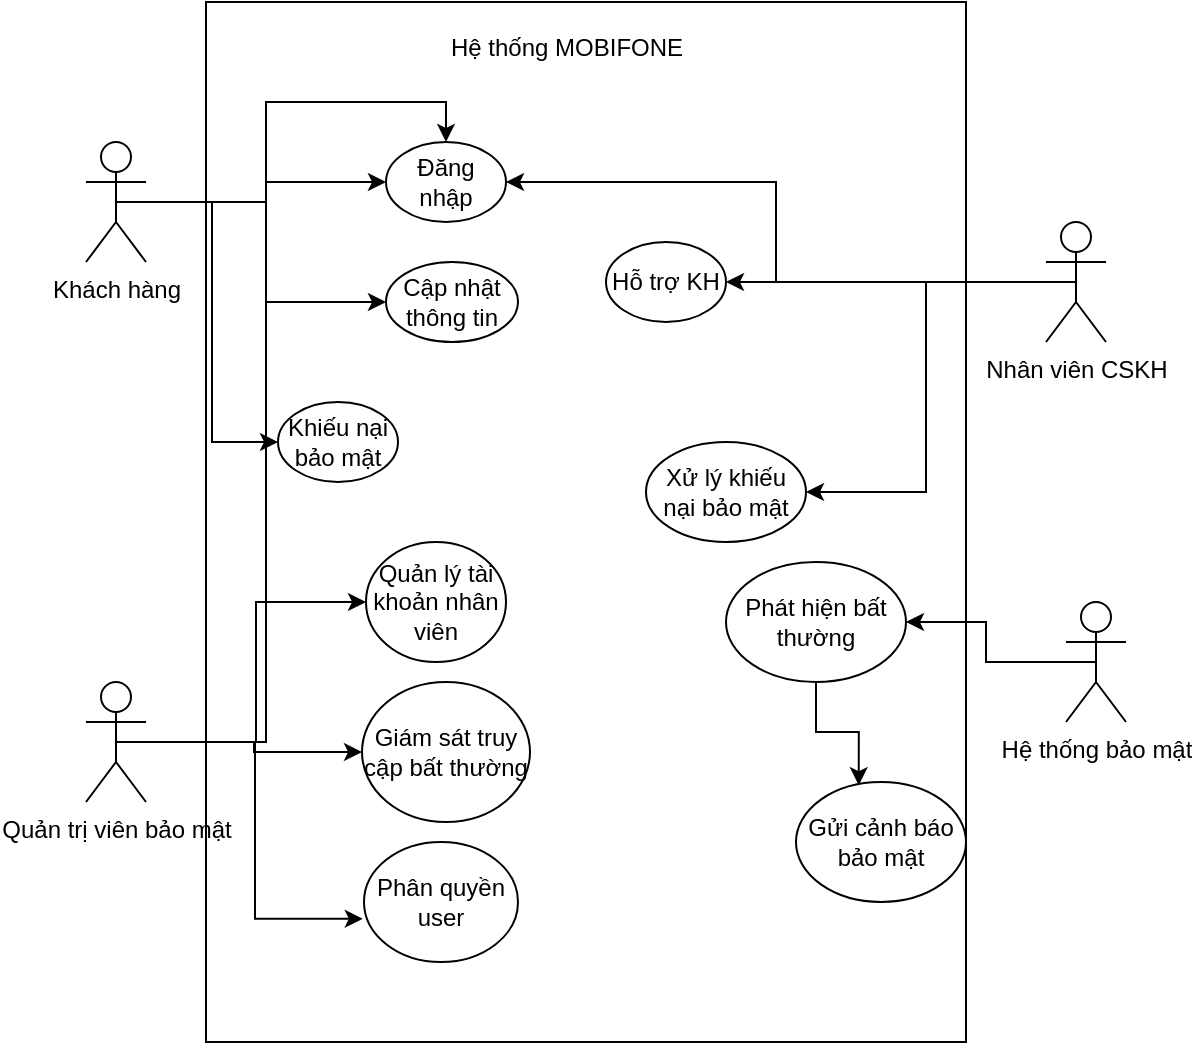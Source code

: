 <mxfile version="24.0.5" type="device">
  <diagram name="Trang-1" id="98roOPz0KKOW9dOr8dAM">
    <mxGraphModel dx="1042" dy="531" grid="1" gridSize="10" guides="1" tooltips="1" connect="1" arrows="1" fold="1" page="1" pageScale="1" pageWidth="827" pageHeight="1169" math="0" shadow="0">
      <root>
        <mxCell id="0" />
        <mxCell id="1" parent="0" />
        <mxCell id="1xCy9NY6pSguz3sDXKkR-146" value="" style="rounded=0;whiteSpace=wrap;html=1;" vertex="1" parent="1">
          <mxGeometry x="260" y="40" width="380" height="520" as="geometry" />
        </mxCell>
        <mxCell id="1xCy9NY6pSguz3sDXKkR-147" style="edgeStyle=orthogonalEdgeStyle;rounded=0;orthogonalLoop=1;jettySize=auto;html=1;exitX=0.5;exitY=0.5;exitDx=0;exitDy=0;exitPerimeter=0;entryX=0.5;entryY=0;entryDx=0;entryDy=0;" edge="1" parent="1" source="1xCy9NY6pSguz3sDXKkR-150" target="1xCy9NY6pSguz3sDXKkR-151">
          <mxGeometry relative="1" as="geometry" />
        </mxCell>
        <mxCell id="1xCy9NY6pSguz3sDXKkR-148" style="edgeStyle=orthogonalEdgeStyle;rounded=0;orthogonalLoop=1;jettySize=auto;html=1;exitX=0.5;exitY=0.5;exitDx=0;exitDy=0;exitPerimeter=0;" edge="1" parent="1" source="1xCy9NY6pSguz3sDXKkR-150" target="1xCy9NY6pSguz3sDXKkR-152">
          <mxGeometry relative="1" as="geometry" />
        </mxCell>
        <mxCell id="1xCy9NY6pSguz3sDXKkR-149" style="edgeStyle=orthogonalEdgeStyle;rounded=0;orthogonalLoop=1;jettySize=auto;html=1;exitX=0.5;exitY=0.5;exitDx=0;exitDy=0;exitPerimeter=0;entryX=0;entryY=0.5;entryDx=0;entryDy=0;" edge="1" parent="1" source="1xCy9NY6pSguz3sDXKkR-150" target="1xCy9NY6pSguz3sDXKkR-153">
          <mxGeometry relative="1" as="geometry" />
        </mxCell>
        <object label="Khách hàng" id="1xCy9NY6pSguz3sDXKkR-150">
          <mxCell style="shape=umlActor;verticalLabelPosition=bottom;verticalAlign=top;html=1;outlineConnect=0;" vertex="1" parent="1">
            <mxGeometry x="200" y="110" width="30" height="60" as="geometry" />
          </mxCell>
        </object>
        <mxCell id="1xCy9NY6pSguz3sDXKkR-151" value="Đăng nhập" style="ellipse;whiteSpace=wrap;html=1;" vertex="1" parent="1">
          <mxGeometry x="350" y="110" width="60" height="40" as="geometry" />
        </mxCell>
        <mxCell id="1xCy9NY6pSguz3sDXKkR-152" value="Cập nhật thông tin" style="ellipse;whiteSpace=wrap;html=1;" vertex="1" parent="1">
          <mxGeometry x="350" y="170" width="66" height="40" as="geometry" />
        </mxCell>
        <mxCell id="1xCy9NY6pSguz3sDXKkR-153" value="Khiếu nại bảo mật" style="ellipse;whiteSpace=wrap;html=1;" vertex="1" parent="1">
          <mxGeometry x="296" y="240" width="60" height="40" as="geometry" />
        </mxCell>
        <mxCell id="1xCy9NY6pSguz3sDXKkR-154" value="Quản lý tài khoản nhân viên" style="ellipse;whiteSpace=wrap;html=1;" vertex="1" parent="1">
          <mxGeometry x="340" y="310" width="70" height="60" as="geometry" />
        </mxCell>
        <mxCell id="1xCy9NY6pSguz3sDXKkR-155" value="Giám sát truy cập bất thường" style="ellipse;whiteSpace=wrap;html=1;" vertex="1" parent="1">
          <mxGeometry x="338" y="380" width="84" height="70" as="geometry" />
        </mxCell>
        <mxCell id="1xCy9NY6pSguz3sDXKkR-156" value="Hỗ trợ KH" style="ellipse;whiteSpace=wrap;html=1;" vertex="1" parent="1">
          <mxGeometry x="460" y="160" width="60" height="40" as="geometry" />
        </mxCell>
        <mxCell id="1xCy9NY6pSguz3sDXKkR-157" value="Xử lý khiếu nại bảo mật" style="ellipse;whiteSpace=wrap;html=1;" vertex="1" parent="1">
          <mxGeometry x="480" y="260" width="80" height="50" as="geometry" />
        </mxCell>
        <mxCell id="1xCy9NY6pSguz3sDXKkR-158" value="Phát hiện bất thường" style="ellipse;whiteSpace=wrap;html=1;" vertex="1" parent="1">
          <mxGeometry x="520" y="320" width="90" height="60" as="geometry" />
        </mxCell>
        <mxCell id="1xCy9NY6pSguz3sDXKkR-159" value="Phân quyền user" style="ellipse;whiteSpace=wrap;html=1;" vertex="1" parent="1">
          <mxGeometry x="339" y="460" width="77" height="60" as="geometry" />
        </mxCell>
        <mxCell id="1xCy9NY6pSguz3sDXKkR-160" style="edgeStyle=orthogonalEdgeStyle;rounded=0;orthogonalLoop=1;jettySize=auto;html=1;exitX=0.5;exitY=0.5;exitDx=0;exitDy=0;exitPerimeter=0;entryX=0;entryY=0.5;entryDx=0;entryDy=0;" edge="1" parent="1" source="1xCy9NY6pSguz3sDXKkR-163" target="1xCy9NY6pSguz3sDXKkR-154">
          <mxGeometry relative="1" as="geometry" />
        </mxCell>
        <mxCell id="1xCy9NY6pSguz3sDXKkR-161" style="edgeStyle=orthogonalEdgeStyle;rounded=0;orthogonalLoop=1;jettySize=auto;html=1;exitX=0.5;exitY=0.5;exitDx=0;exitDy=0;exitPerimeter=0;entryX=0;entryY=0.5;entryDx=0;entryDy=0;" edge="1" parent="1" source="1xCy9NY6pSguz3sDXKkR-163" target="1xCy9NY6pSguz3sDXKkR-155">
          <mxGeometry relative="1" as="geometry" />
        </mxCell>
        <mxCell id="1xCy9NY6pSguz3sDXKkR-162" style="edgeStyle=orthogonalEdgeStyle;rounded=0;orthogonalLoop=1;jettySize=auto;html=1;exitX=0.5;exitY=0.5;exitDx=0;exitDy=0;exitPerimeter=0;entryX=0;entryY=0.5;entryDx=0;entryDy=0;" edge="1" parent="1" source="1xCy9NY6pSguz3sDXKkR-163" target="1xCy9NY6pSguz3sDXKkR-151">
          <mxGeometry relative="1" as="geometry" />
        </mxCell>
        <mxCell id="1xCy9NY6pSguz3sDXKkR-163" value="Quản trị viên bảo mật" style="shape=umlActor;verticalLabelPosition=bottom;verticalAlign=top;html=1;outlineConnect=0;" vertex="1" parent="1">
          <mxGeometry x="200" y="380" width="30" height="60" as="geometry" />
        </mxCell>
        <mxCell id="1xCy9NY6pSguz3sDXKkR-164" style="edgeStyle=orthogonalEdgeStyle;rounded=0;orthogonalLoop=1;jettySize=auto;html=1;exitX=0.5;exitY=0.5;exitDx=0;exitDy=0;exitPerimeter=0;entryX=1;entryY=0.5;entryDx=0;entryDy=0;" edge="1" parent="1" source="1xCy9NY6pSguz3sDXKkR-167" target="1xCy9NY6pSguz3sDXKkR-151">
          <mxGeometry relative="1" as="geometry" />
        </mxCell>
        <mxCell id="1xCy9NY6pSguz3sDXKkR-165" style="edgeStyle=orthogonalEdgeStyle;rounded=0;orthogonalLoop=1;jettySize=auto;html=1;exitX=0.5;exitY=0.5;exitDx=0;exitDy=0;exitPerimeter=0;entryX=1;entryY=0.5;entryDx=0;entryDy=0;" edge="1" parent="1" source="1xCy9NY6pSguz3sDXKkR-167" target="1xCy9NY6pSguz3sDXKkR-156">
          <mxGeometry relative="1" as="geometry" />
        </mxCell>
        <mxCell id="1xCy9NY6pSguz3sDXKkR-166" style="edgeStyle=orthogonalEdgeStyle;rounded=0;orthogonalLoop=1;jettySize=auto;html=1;exitX=0.5;exitY=0.5;exitDx=0;exitDy=0;exitPerimeter=0;entryX=1;entryY=0.5;entryDx=0;entryDy=0;" edge="1" parent="1" source="1xCy9NY6pSguz3sDXKkR-167" target="1xCy9NY6pSguz3sDXKkR-157">
          <mxGeometry relative="1" as="geometry" />
        </mxCell>
        <mxCell id="1xCy9NY6pSguz3sDXKkR-167" value="Nhân viên CSKH" style="shape=umlActor;verticalLabelPosition=bottom;verticalAlign=top;html=1;outlineConnect=0;" vertex="1" parent="1">
          <mxGeometry x="680" y="150" width="30" height="60" as="geometry" />
        </mxCell>
        <mxCell id="1xCy9NY6pSguz3sDXKkR-168" style="edgeStyle=orthogonalEdgeStyle;rounded=0;orthogonalLoop=1;jettySize=auto;html=1;exitX=0.5;exitY=0.5;exitDx=0;exitDy=0;exitPerimeter=0;entryX=1;entryY=0.5;entryDx=0;entryDy=0;" edge="1" parent="1" source="1xCy9NY6pSguz3sDXKkR-169" target="1xCy9NY6pSguz3sDXKkR-158">
          <mxGeometry relative="1" as="geometry" />
        </mxCell>
        <mxCell id="1xCy9NY6pSguz3sDXKkR-169" value="Hệ thống bảo mật" style="shape=umlActor;verticalLabelPosition=bottom;verticalAlign=top;html=1;outlineConnect=0;" vertex="1" parent="1">
          <mxGeometry x="690" y="340" width="30" height="60" as="geometry" />
        </mxCell>
        <mxCell id="1xCy9NY6pSguz3sDXKkR-170" style="edgeStyle=orthogonalEdgeStyle;rounded=0;orthogonalLoop=1;jettySize=auto;html=1;exitX=0.5;exitY=0.5;exitDx=0;exitDy=0;exitPerimeter=0;entryX=-0.008;entryY=0.64;entryDx=0;entryDy=0;entryPerimeter=0;" edge="1" parent="1" source="1xCy9NY6pSguz3sDXKkR-163" target="1xCy9NY6pSguz3sDXKkR-159">
          <mxGeometry relative="1" as="geometry" />
        </mxCell>
        <mxCell id="1xCy9NY6pSguz3sDXKkR-172" value="Gửi cảnh báo bảo mật" style="ellipse;whiteSpace=wrap;html=1;" vertex="1" parent="1">
          <mxGeometry x="555" y="430" width="85" height="60" as="geometry" />
        </mxCell>
        <mxCell id="1xCy9NY6pSguz3sDXKkR-173" value="Hệ thống MOBIFONE" style="text;html=1;align=center;verticalAlign=middle;resizable=0;points=[];autosize=1;strokeColor=none;fillColor=none;" vertex="1" parent="1">
          <mxGeometry x="370" y="48" width="140" height="30" as="geometry" />
        </mxCell>
        <mxCell id="1xCy9NY6pSguz3sDXKkR-174" style="edgeStyle=orthogonalEdgeStyle;rounded=0;orthogonalLoop=1;jettySize=auto;html=1;exitX=0.5;exitY=1;exitDx=0;exitDy=0;entryX=0.369;entryY=0.027;entryDx=0;entryDy=0;entryPerimeter=0;" edge="1" parent="1" source="1xCy9NY6pSguz3sDXKkR-158" target="1xCy9NY6pSguz3sDXKkR-172">
          <mxGeometry relative="1" as="geometry" />
        </mxCell>
      </root>
    </mxGraphModel>
  </diagram>
</mxfile>
